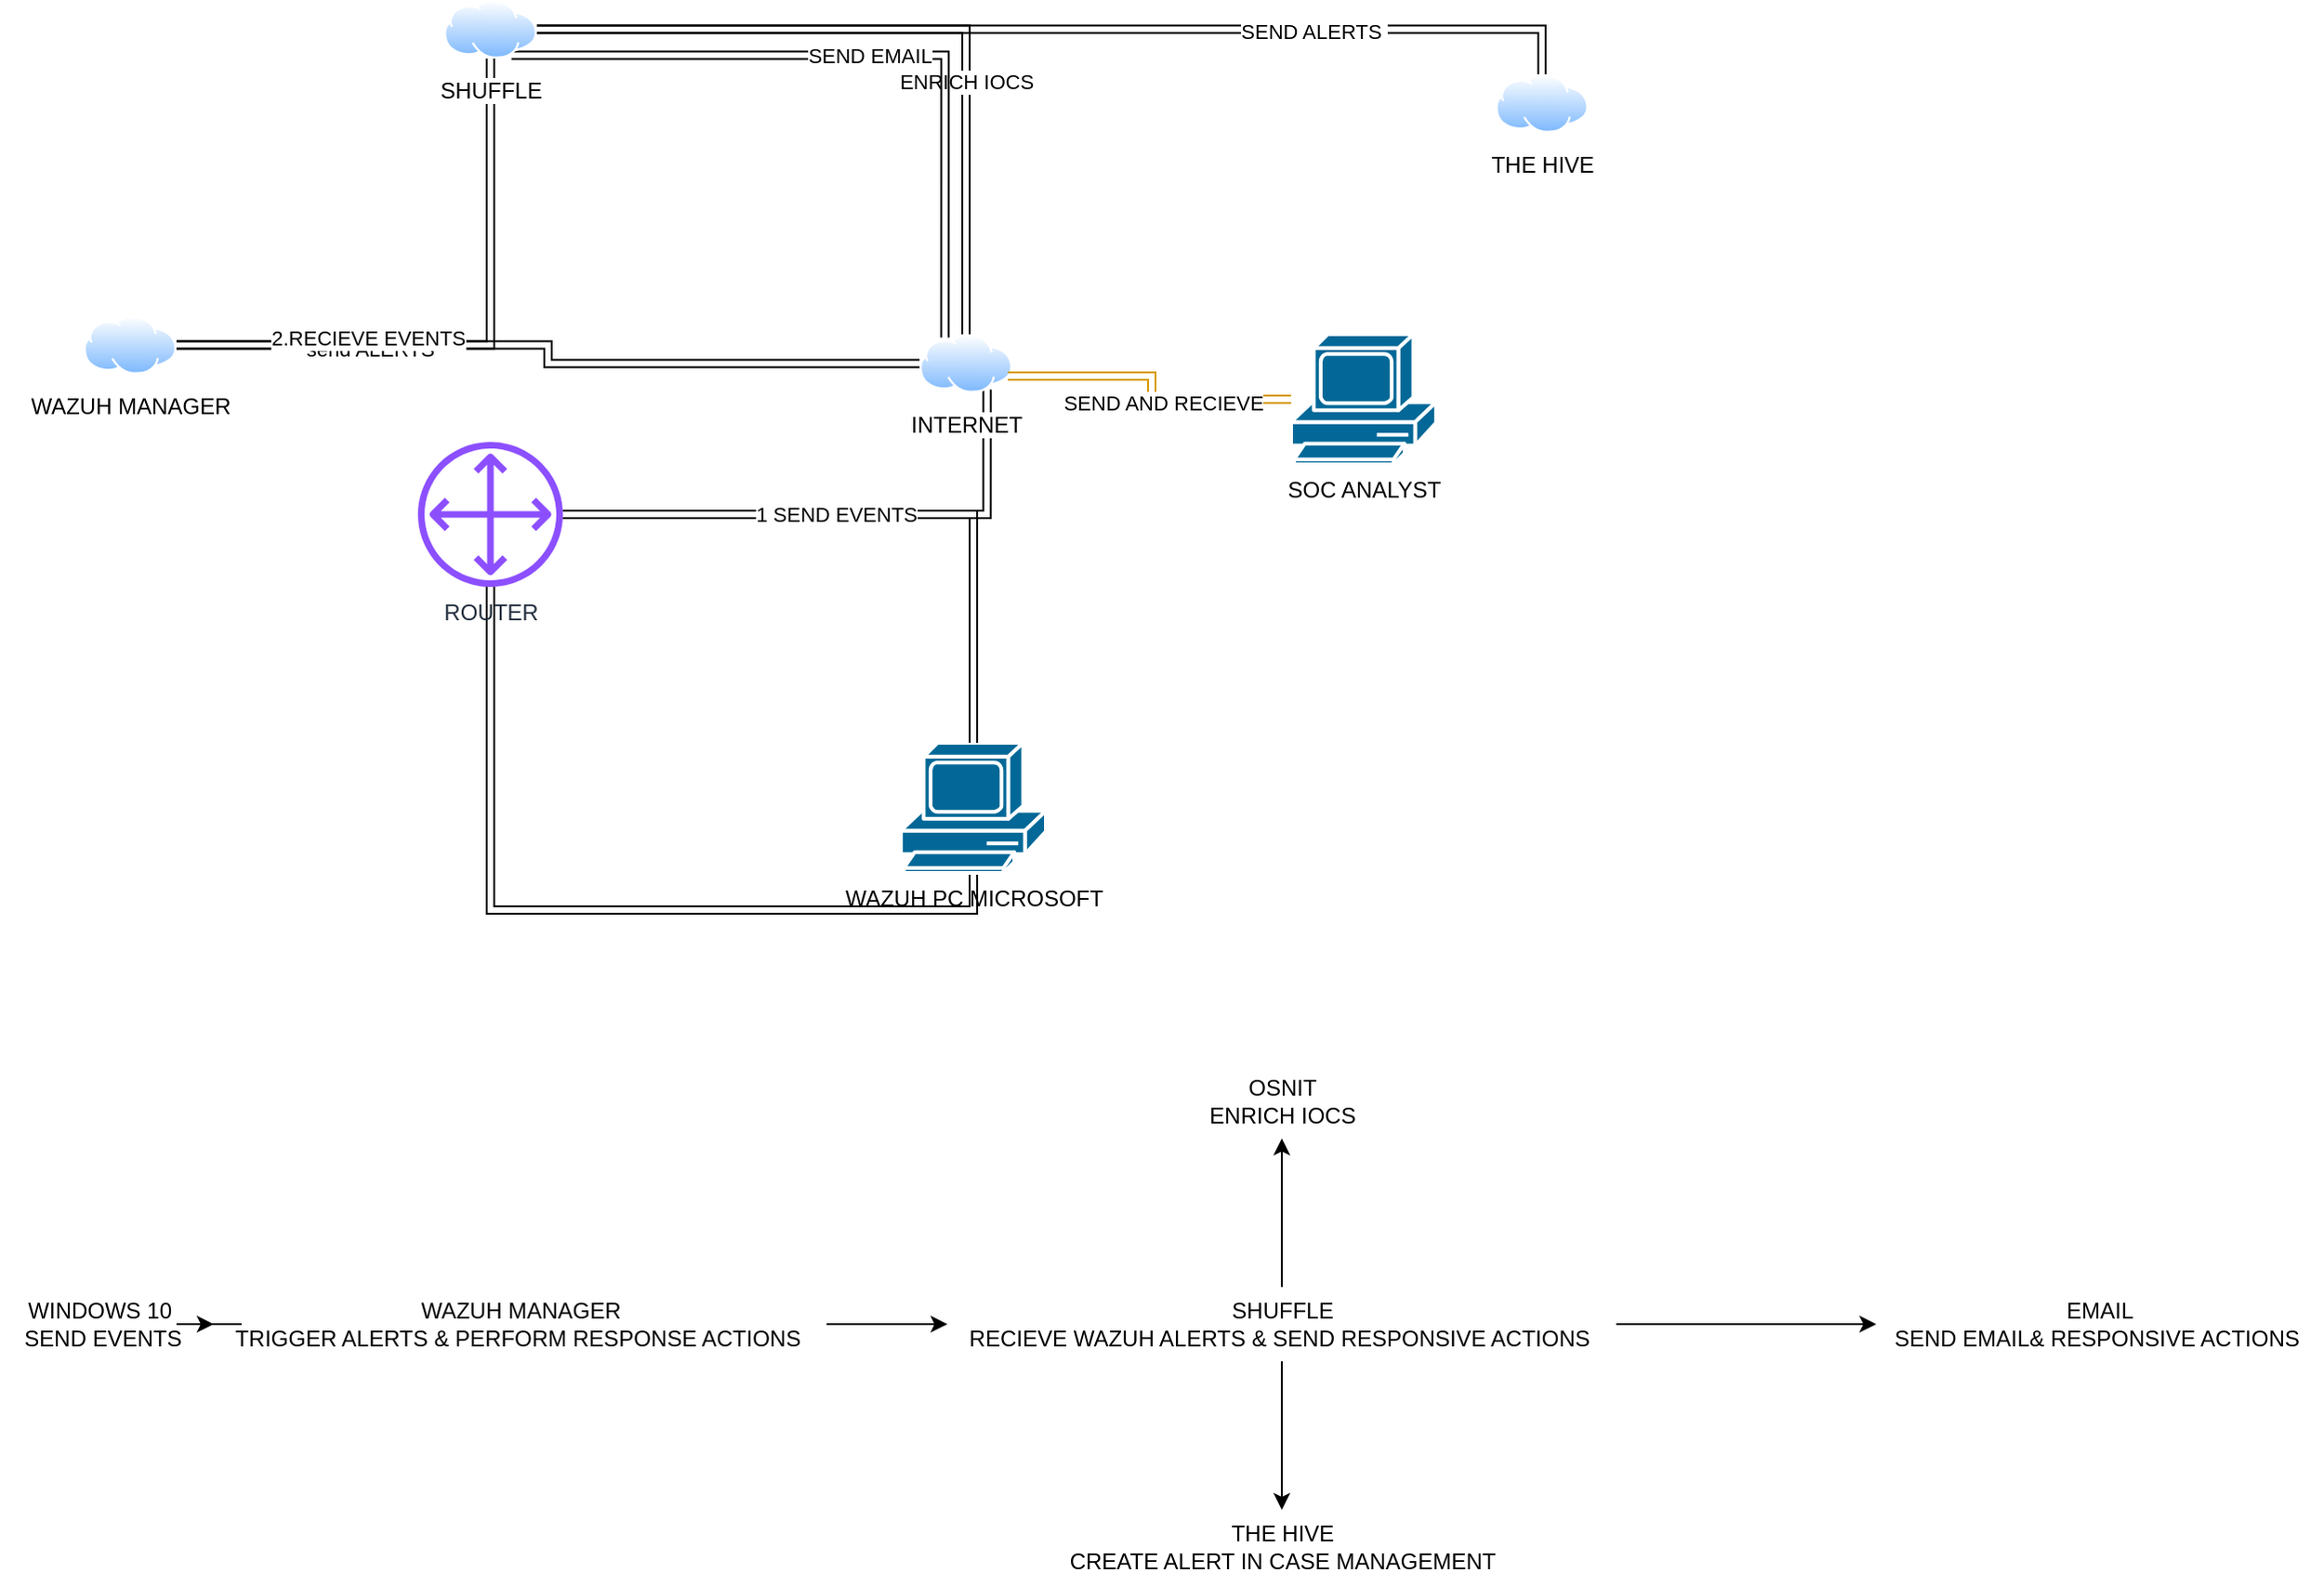 <mxfile version="24.5.2" type="github">
  <diagram name="Page-1" id="KRZPM7pdN6imWivuq-Ya">
    <mxGraphModel dx="2434" dy="915" grid="1" gridSize="10" guides="1" tooltips="1" connect="1" arrows="1" fold="1" page="1" pageScale="1" pageWidth="850" pageHeight="1100" math="0" shadow="0">
      <root>
        <mxCell id="0" />
        <mxCell id="1" parent="0" />
        <mxCell id="gwKbAKXZEVrUWcy51CGf-12" style="edgeStyle=orthogonalEdgeStyle;rounded=0;orthogonalLoop=1;jettySize=auto;html=1;shape=link;" edge="1" parent="1" source="gwKbAKXZEVrUWcy51CGf-1" target="gwKbAKXZEVrUWcy51CGf-2">
          <mxGeometry relative="1" as="geometry">
            <Array as="points">
              <mxPoint x="489" y="510" />
              <mxPoint x="229" y="510" />
            </Array>
          </mxGeometry>
        </mxCell>
        <mxCell id="gwKbAKXZEVrUWcy51CGf-1" value="WAZUH PC MICROSOFT&lt;div&gt;&lt;br&gt;&lt;/div&gt;" style="shape=mxgraph.cisco.computers_and_peripherals.pc;html=1;pointerEvents=1;dashed=0;fillColor=#036897;strokeColor=#ffffff;strokeWidth=2;verticalLabelPosition=bottom;verticalAlign=top;align=center;outlineConnect=0;" vertex="1" parent="1">
          <mxGeometry x="450" y="420" width="78" height="70" as="geometry" />
        </mxCell>
        <mxCell id="gwKbAKXZEVrUWcy51CGf-15" style="edgeStyle=orthogonalEdgeStyle;rounded=0;orthogonalLoop=1;jettySize=auto;html=1;entryX=0.75;entryY=1;entryDx=0;entryDy=0;shape=link;" edge="1" parent="1" source="gwKbAKXZEVrUWcy51CGf-2" target="gwKbAKXZEVrUWcy51CGf-6">
          <mxGeometry relative="1" as="geometry" />
        </mxCell>
        <mxCell id="gwKbAKXZEVrUWcy51CGf-2" value="ROUTER" style="sketch=0;outlineConnect=0;fontColor=#232F3E;gradientColor=none;fillColor=#8C4FFF;strokeColor=none;dashed=0;verticalLabelPosition=bottom;verticalAlign=top;align=center;html=1;fontSize=12;fontStyle=0;aspect=fixed;pointerEvents=1;shape=mxgraph.aws4.customer_gateway;" vertex="1" parent="1">
          <mxGeometry x="190" y="258" width="78" height="78" as="geometry" />
        </mxCell>
        <mxCell id="gwKbAKXZEVrUWcy51CGf-18" style="edgeStyle=orthogonalEdgeStyle;rounded=0;orthogonalLoop=1;jettySize=auto;html=1;shape=link;entryX=0.5;entryY=1;entryDx=0;entryDy=0;" edge="1" parent="1" source="gwKbAKXZEVrUWcy51CGf-5" target="gwKbAKXZEVrUWcy51CGf-7">
          <mxGeometry relative="1" as="geometry" />
        </mxCell>
        <mxCell id="gwKbAKXZEVrUWcy51CGf-20" value="send ALERTS" style="edgeLabel;html=1;align=center;verticalAlign=middle;resizable=0;points=[];" vertex="1" connectable="0" parent="gwKbAKXZEVrUWcy51CGf-18">
          <mxGeometry x="-0.36" y="-2" relative="1" as="geometry">
            <mxPoint as="offset" />
          </mxGeometry>
        </mxCell>
        <mxCell id="gwKbAKXZEVrUWcy51CGf-5" value="WAZUH MANAGER" style="image;aspect=fixed;perimeter=ellipsePerimeter;html=1;align=center;shadow=0;dashed=0;spacingTop=3;image=img/lib/active_directory/internet_cloud.svg;" vertex="1" parent="1">
          <mxGeometry x="10" y="190" width="50" height="31.5" as="geometry" />
        </mxCell>
        <mxCell id="gwKbAKXZEVrUWcy51CGf-16" style="edgeStyle=orthogonalEdgeStyle;rounded=0;orthogonalLoop=1;jettySize=auto;html=1;shape=link;" edge="1" parent="1" source="gwKbAKXZEVrUWcy51CGf-6" target="gwKbAKXZEVrUWcy51CGf-5">
          <mxGeometry relative="1" as="geometry" />
        </mxCell>
        <mxCell id="gwKbAKXZEVrUWcy51CGf-17" value="2.RECIEVE EVENTS" style="edgeLabel;html=1;align=center;verticalAlign=middle;resizable=0;points=[];" vertex="1" connectable="0" parent="gwKbAKXZEVrUWcy51CGf-16">
          <mxGeometry x="0.495" y="-4" relative="1" as="geometry">
            <mxPoint x="-1" as="offset" />
          </mxGeometry>
        </mxCell>
        <mxCell id="gwKbAKXZEVrUWcy51CGf-6" value="INTERNET" style="image;aspect=fixed;perimeter=ellipsePerimeter;html=1;align=center;shadow=0;dashed=0;spacingTop=3;image=img/lib/active_directory/internet_cloud.svg;" vertex="1" parent="1">
          <mxGeometry x="460" y="200" width="50" height="31.5" as="geometry" />
        </mxCell>
        <mxCell id="gwKbAKXZEVrUWcy51CGf-21" style="edgeStyle=orthogonalEdgeStyle;rounded=0;orthogonalLoop=1;jettySize=auto;html=1;shape=link;" edge="1" parent="1" source="gwKbAKXZEVrUWcy51CGf-7" target="gwKbAKXZEVrUWcy51CGf-6">
          <mxGeometry relative="1" as="geometry" />
        </mxCell>
        <mxCell id="gwKbAKXZEVrUWcy51CGf-22" value="ENRICH IOCS" style="edgeLabel;html=1;align=center;verticalAlign=middle;resizable=0;points=[];" vertex="1" connectable="0" parent="gwKbAKXZEVrUWcy51CGf-21">
          <mxGeometry x="0.308" relative="1" as="geometry">
            <mxPoint as="offset" />
          </mxGeometry>
        </mxCell>
        <mxCell id="gwKbAKXZEVrUWcy51CGf-23" style="edgeStyle=orthogonalEdgeStyle;rounded=0;orthogonalLoop=1;jettySize=auto;html=1;exitX=1;exitY=0.5;exitDx=0;exitDy=0;shape=link;" edge="1" parent="1" source="gwKbAKXZEVrUWcy51CGf-7" target="gwKbAKXZEVrUWcy51CGf-8">
          <mxGeometry relative="1" as="geometry" />
        </mxCell>
        <mxCell id="gwKbAKXZEVrUWcy51CGf-24" value="SEND ALERTS&amp;nbsp;" style="edgeLabel;html=1;align=center;verticalAlign=middle;resizable=0;points=[];" vertex="1" connectable="0" parent="gwKbAKXZEVrUWcy51CGf-23">
          <mxGeometry x="0.479" y="-1" relative="1" as="geometry">
            <mxPoint as="offset" />
          </mxGeometry>
        </mxCell>
        <mxCell id="gwKbAKXZEVrUWcy51CGf-27" value="SEND EMAIL" style="edgeStyle=orthogonalEdgeStyle;rounded=0;orthogonalLoop=1;jettySize=auto;html=1;exitX=0.75;exitY=1;exitDx=0;exitDy=0;entryX=0.25;entryY=0;entryDx=0;entryDy=0;shape=link;" edge="1" parent="1" source="gwKbAKXZEVrUWcy51CGf-7" target="gwKbAKXZEVrUWcy51CGf-6">
          <mxGeometry relative="1" as="geometry" />
        </mxCell>
        <mxCell id="gwKbAKXZEVrUWcy51CGf-7" value="SHUFFLE" style="image;aspect=fixed;perimeter=ellipsePerimeter;html=1;align=center;shadow=0;dashed=0;spacingTop=3;image=img/lib/active_directory/internet_cloud.svg;" vertex="1" parent="1">
          <mxGeometry x="204" y="20" width="50" height="31.5" as="geometry" />
        </mxCell>
        <mxCell id="gwKbAKXZEVrUWcy51CGf-8" value="THE HIVE" style="image;aspect=fixed;perimeter=ellipsePerimeter;html=1;align=center;shadow=0;dashed=0;spacingTop=3;image=img/lib/active_directory/internet_cloud.svg;" vertex="1" parent="1">
          <mxGeometry x="770" y="60" width="50" height="31.5" as="geometry" />
        </mxCell>
        <mxCell id="gwKbAKXZEVrUWcy51CGf-25" style="edgeStyle=orthogonalEdgeStyle;rounded=0;orthogonalLoop=1;jettySize=auto;html=1;entryX=1;entryY=0.75;entryDx=0;entryDy=0;shape=link;fillColor=#ffe6cc;strokeColor=#d79b00;" edge="1" parent="1" source="gwKbAKXZEVrUWcy51CGf-10" target="gwKbAKXZEVrUWcy51CGf-6">
          <mxGeometry relative="1" as="geometry" />
        </mxCell>
        <mxCell id="gwKbAKXZEVrUWcy51CGf-26" value="SEND AND RECIEVE" style="edgeLabel;html=1;align=center;verticalAlign=middle;resizable=0;points=[];" vertex="1" connectable="0" parent="gwKbAKXZEVrUWcy51CGf-25">
          <mxGeometry x="-0.155" y="2" relative="1" as="geometry">
            <mxPoint as="offset" />
          </mxGeometry>
        </mxCell>
        <mxCell id="gwKbAKXZEVrUWcy51CGf-10" value="&lt;div&gt;SOC ANALYST&lt;/div&gt;" style="shape=mxgraph.cisco.computers_and_peripherals.pc;html=1;pointerEvents=1;dashed=0;fillColor=#036897;strokeColor=#ffffff;strokeWidth=2;verticalLabelPosition=bottom;verticalAlign=top;align=center;outlineConnect=0;" vertex="1" parent="1">
          <mxGeometry x="660" y="200" width="78" height="70" as="geometry" />
        </mxCell>
        <mxCell id="gwKbAKXZEVrUWcy51CGf-13" style="edgeStyle=orthogonalEdgeStyle;rounded=0;orthogonalLoop=1;jettySize=auto;html=1;entryX=0.5;entryY=0;entryDx=0;entryDy=0;entryPerimeter=0;shape=link;" edge="1" parent="1" source="gwKbAKXZEVrUWcy51CGf-2" target="gwKbAKXZEVrUWcy51CGf-1">
          <mxGeometry relative="1" as="geometry" />
        </mxCell>
        <mxCell id="gwKbAKXZEVrUWcy51CGf-14" value="1 SEND EVENTS" style="edgeLabel;html=1;align=center;verticalAlign=middle;resizable=0;points=[];" vertex="1" connectable="0" parent="gwKbAKXZEVrUWcy51CGf-13">
          <mxGeometry x="-0.147" relative="1" as="geometry">
            <mxPoint as="offset" />
          </mxGeometry>
        </mxCell>
        <mxCell id="gwKbAKXZEVrUWcy51CGf-31" value="" style="edgeStyle=orthogonalEdgeStyle;rounded=0;orthogonalLoop=1;jettySize=auto;html=1;" edge="1" parent="1" source="gwKbAKXZEVrUWcy51CGf-29" target="gwKbAKXZEVrUWcy51CGf-30">
          <mxGeometry relative="1" as="geometry" />
        </mxCell>
        <mxCell id="gwKbAKXZEVrUWcy51CGf-29" value="WINDOWS 10&amp;nbsp;&lt;div&gt;SEND EVENTS&lt;/div&gt;" style="text;html=1;align=center;verticalAlign=middle;resizable=0;points=[];autosize=1;strokeColor=none;fillColor=none;" vertex="1" parent="1">
          <mxGeometry x="-35" y="713" width="110" height="40" as="geometry" />
        </mxCell>
        <mxCell id="gwKbAKXZEVrUWcy51CGf-33" value="" style="edgeStyle=orthogonalEdgeStyle;rounded=0;orthogonalLoop=1;jettySize=auto;html=1;" edge="1" parent="1" source="gwKbAKXZEVrUWcy51CGf-30" target="gwKbAKXZEVrUWcy51CGf-32">
          <mxGeometry relative="1" as="geometry" />
        </mxCell>
        <mxCell id="gwKbAKXZEVrUWcy51CGf-30" value="WAZUH MANAGER&lt;br&gt;TRIGGER ALERTS &amp;amp; PERFORM RESPONSE ACTIONS&amp;nbsp;" style="text;html=1;align=center;verticalAlign=middle;resizable=0;points=[];autosize=1;strokeColor=none;fillColor=none;" vertex="1" parent="1">
          <mxGeometry x="80" y="713" width="330" height="40" as="geometry" />
        </mxCell>
        <mxCell id="gwKbAKXZEVrUWcy51CGf-35" value="" style="edgeStyle=orthogonalEdgeStyle;rounded=0;orthogonalLoop=1;jettySize=auto;html=1;" edge="1" parent="1" source="gwKbAKXZEVrUWcy51CGf-32" target="gwKbAKXZEVrUWcy51CGf-34">
          <mxGeometry relative="1" as="geometry" />
        </mxCell>
        <mxCell id="gwKbAKXZEVrUWcy51CGf-37" value="" style="edgeStyle=orthogonalEdgeStyle;rounded=0;orthogonalLoop=1;jettySize=auto;html=1;" edge="1" parent="1" source="gwKbAKXZEVrUWcy51CGf-32" target="gwKbAKXZEVrUWcy51CGf-36">
          <mxGeometry relative="1" as="geometry" />
        </mxCell>
        <mxCell id="gwKbAKXZEVrUWcy51CGf-39" value="" style="edgeStyle=orthogonalEdgeStyle;rounded=0;orthogonalLoop=1;jettySize=auto;html=1;" edge="1" parent="1" source="gwKbAKXZEVrUWcy51CGf-32" target="gwKbAKXZEVrUWcy51CGf-38">
          <mxGeometry relative="1" as="geometry" />
        </mxCell>
        <mxCell id="gwKbAKXZEVrUWcy51CGf-32" value="SHUFFLE&lt;div&gt;RECIEVE WAZUH ALERTS &amp;amp; SEND RESPONSIVE ACTIONS&amp;nbsp;&lt;/div&gt;" style="text;html=1;align=center;verticalAlign=middle;resizable=0;points=[];autosize=1;strokeColor=none;fillColor=none;" vertex="1" parent="1">
          <mxGeometry x="475" y="713" width="360" height="40" as="geometry" />
        </mxCell>
        <mxCell id="gwKbAKXZEVrUWcy51CGf-34" value="OSNIT&lt;br&gt;ENRICH IOCS" style="text;html=1;align=center;verticalAlign=middle;resizable=0;points=[];autosize=1;strokeColor=none;fillColor=none;" vertex="1" parent="1">
          <mxGeometry x="605" y="593" width="100" height="40" as="geometry" />
        </mxCell>
        <mxCell id="gwKbAKXZEVrUWcy51CGf-36" value="THE HIVE&lt;div&gt;CREATE ALERT IN CASE MANAGEMENT&lt;/div&gt;" style="text;html=1;align=center;verticalAlign=middle;resizable=0;points=[];autosize=1;strokeColor=none;fillColor=none;" vertex="1" parent="1">
          <mxGeometry x="530" y="833" width="250" height="40" as="geometry" />
        </mxCell>
        <mxCell id="gwKbAKXZEVrUWcy51CGf-38" value="EMAIL&lt;br&gt;SEND EMAIL&amp;amp; RESPONSIVE ACTIONS&amp;nbsp;" style="text;html=1;align=center;verticalAlign=middle;resizable=0;points=[];autosize=1;strokeColor=none;fillColor=none;" vertex="1" parent="1">
          <mxGeometry x="975" y="713" width="240" height="40" as="geometry" />
        </mxCell>
      </root>
    </mxGraphModel>
  </diagram>
</mxfile>
